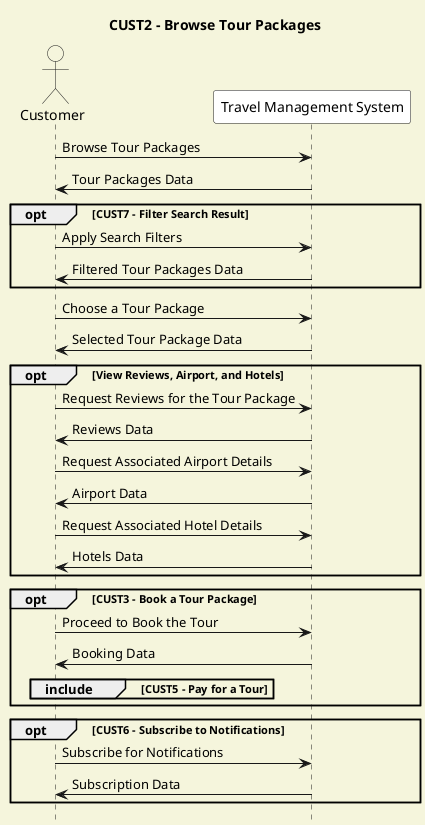@startuml
title CUST2 - Browse Tour Packages

skinparam backgroundColor #F5F5DC
hide footbox

actor Customer #F5F5DC
participant "Travel Management System" as TMS #FFFFFF

Customer -> TMS : Browse Tour Packages
TMS -> Customer : Tour Packages Data

opt CUST7 - Filter Search Result
    Customer -> TMS : Apply Search Filters
    TMS -> Customer : Filtered Tour Packages Data
end

Customer -> TMS : Choose a Tour Package
TMS -> Customer : Selected Tour Package Data

opt View Reviews, Airport, and Hotels
    Customer -> TMS : Request Reviews for the Tour Package
    TMS -> Customer : Reviews Data

    Customer -> TMS : Request Associated Airport Details
    TMS -> Customer : Airport Data

    Customer -> TMS : Request Associated Hotel Details
    TMS -> Customer : Hotels Data
end

opt CUST3 - Book a Tour Package
    Customer -> TMS : Proceed to Book the Tour
    TMS -> Customer : Booking Data

    group include [CUST5 - Pay for a Tour]
    end
end

opt CUST6 - Subscribe to Notifications
    Customer -> TMS : Subscribe for Notifications
    TMS -> Customer : Subscription Data
end

@enduml
